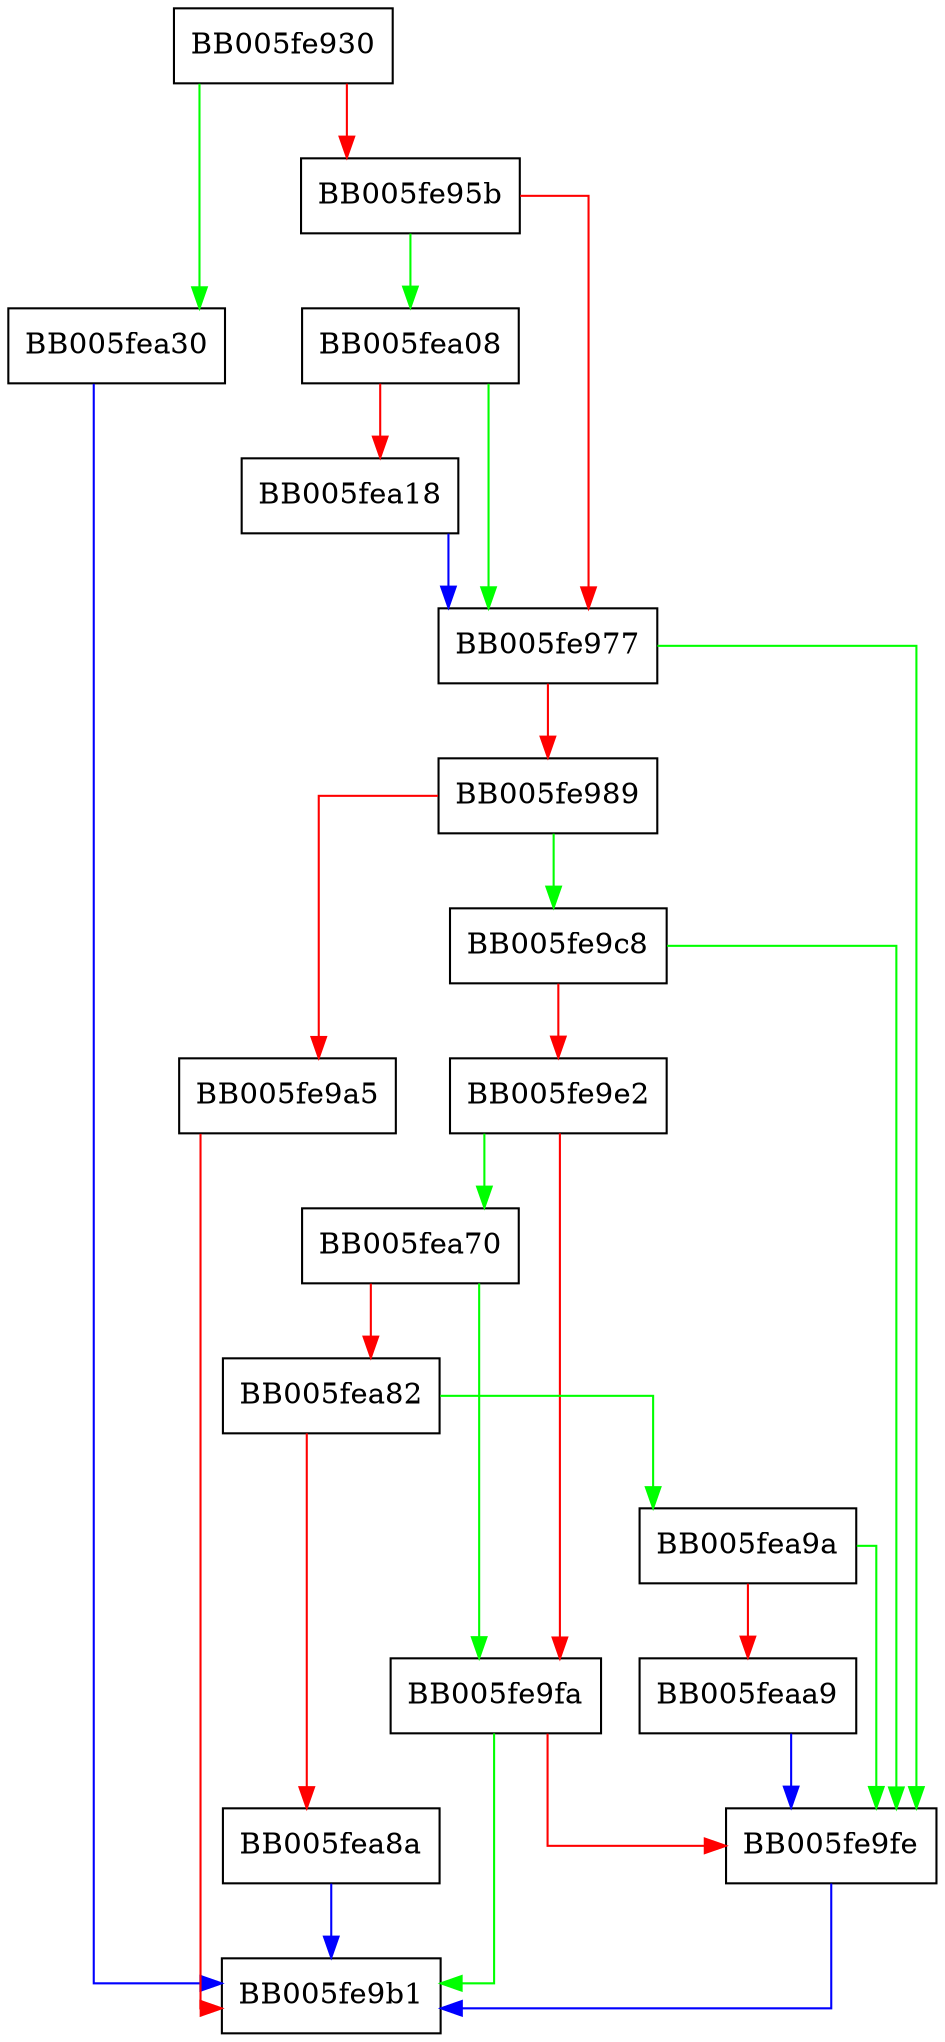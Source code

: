 digraph ossl_provider_find {
  node [shape="box"];
  graph [splines=ortho];
  BB005fe930 -> BB005fea30 [color="green"];
  BB005fe930 -> BB005fe95b [color="red"];
  BB005fe95b -> BB005fea08 [color="green"];
  BB005fe95b -> BB005fe977 [color="red"];
  BB005fe977 -> BB005fe9fe [color="green"];
  BB005fe977 -> BB005fe989 [color="red"];
  BB005fe989 -> BB005fe9c8 [color="green"];
  BB005fe989 -> BB005fe9a5 [color="red"];
  BB005fe9a5 -> BB005fe9b1 [color="red"];
  BB005fe9c8 -> BB005fe9fe [color="green"];
  BB005fe9c8 -> BB005fe9e2 [color="red"];
  BB005fe9e2 -> BB005fea70 [color="green"];
  BB005fe9e2 -> BB005fe9fa [color="red"];
  BB005fe9fa -> BB005fe9b1 [color="green"];
  BB005fe9fa -> BB005fe9fe [color="red"];
  BB005fe9fe -> BB005fe9b1 [color="blue"];
  BB005fea08 -> BB005fe977 [color="green"];
  BB005fea08 -> BB005fea18 [color="red"];
  BB005fea18 -> BB005fe977 [color="blue"];
  BB005fea30 -> BB005fe9b1 [color="blue"];
  BB005fea70 -> BB005fe9fa [color="green"];
  BB005fea70 -> BB005fea82 [color="red"];
  BB005fea82 -> BB005fea9a [color="green"];
  BB005fea82 -> BB005fea8a [color="red"];
  BB005fea8a -> BB005fe9b1 [color="blue"];
  BB005fea9a -> BB005fe9fe [color="green"];
  BB005fea9a -> BB005feaa9 [color="red"];
  BB005feaa9 -> BB005fe9fe [color="blue"];
}